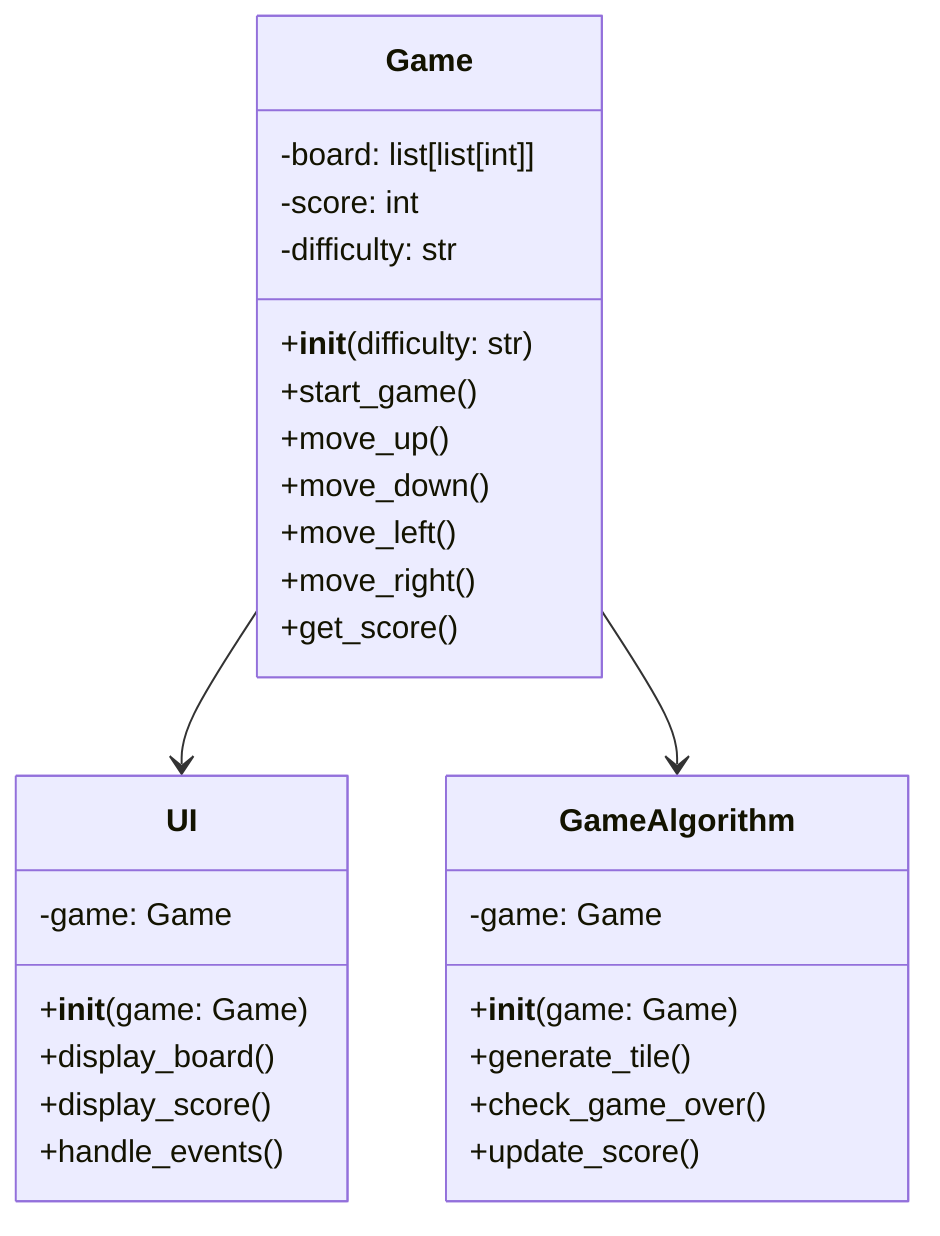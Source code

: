 classDiagram
    class Game {
        -board: list[list[int]]
        -score: int
        -difficulty: str
        +__init__(difficulty: str)
        +start_game()
        +move_up()
        +move_down()
        +move_left()
        +move_right()
        +get_score()
    }
    class UI {
        -game: Game
        +__init__(game: Game)
        +display_board()
        +display_score()
        +handle_events()
    }
    class GameAlgorithm {
        -game: Game
        +__init__(game: Game)
        +generate_tile()
        +check_game_over()
        +update_score()
    }
    Game --> UI
    Game --> GameAlgorithm